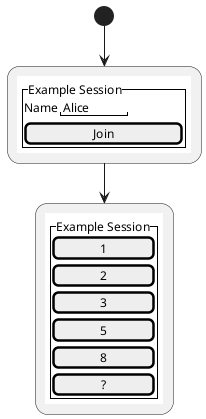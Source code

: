 @startuml
!unquoted procedure SALT($x)
"{{
salt
%invoke_procedure("_"+$x)
}}" as $x
!endprocedure

!procedure _landing()
{^Example Session
  { Name | "Alice   " }  
  [       Join        ]
}
!endprocedure

!procedure _vote()
{^Example Session
  [     1      ]
  [     2      ]
  [     3      ]
  [     5      ]
  [     8      ]
  [     ?      ]
}
!endprocedure

(*) --> SALT(landing)
-down-> SALT(vote)
@enduml